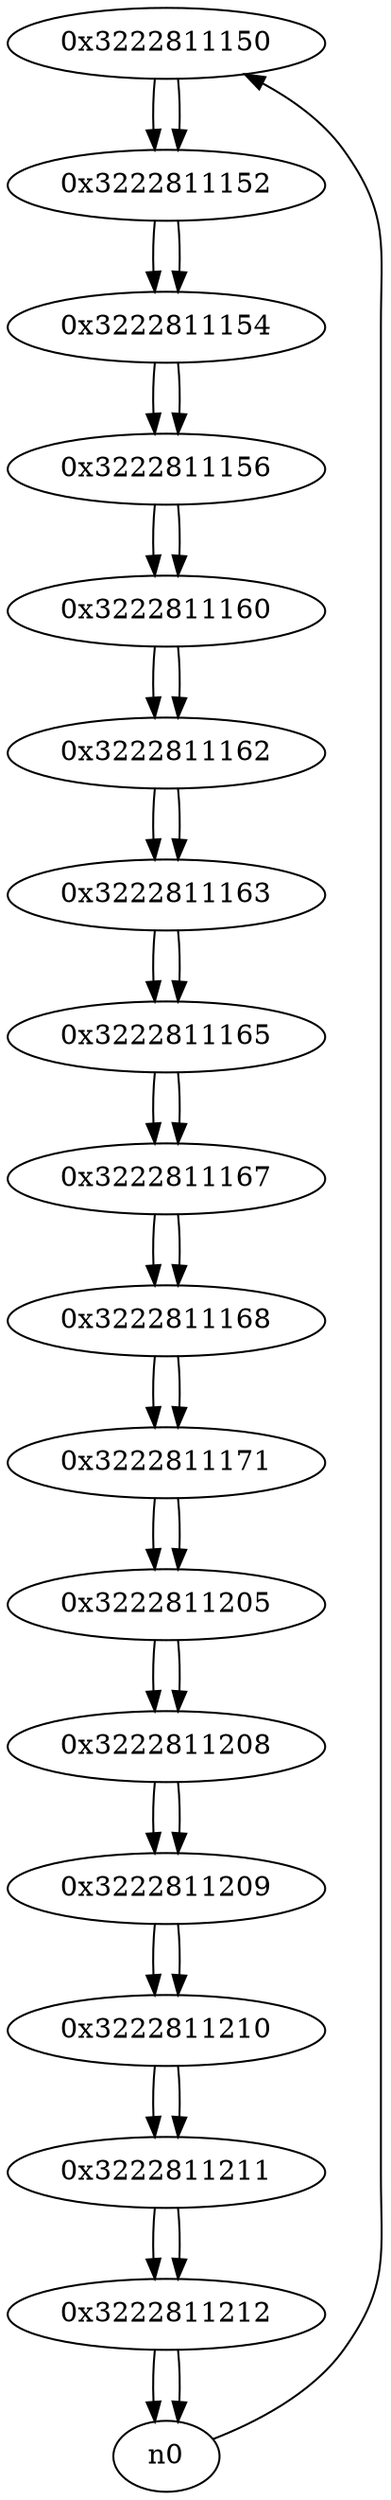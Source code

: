 digraph G{
/* nodes */
  n1 [label="0x3222811150"]
  n2 [label="0x3222811152"]
  n3 [label="0x3222811154"]
  n4 [label="0x3222811156"]
  n5 [label="0x3222811160"]
  n6 [label="0x3222811162"]
  n7 [label="0x3222811163"]
  n8 [label="0x3222811165"]
  n9 [label="0x3222811167"]
  n10 [label="0x3222811168"]
  n11 [label="0x3222811171"]
  n12 [label="0x3222811205"]
  n13 [label="0x3222811208"]
  n14 [label="0x3222811209"]
  n15 [label="0x3222811210"]
  n16 [label="0x3222811211"]
  n17 [label="0x3222811212"]
/* edges */
n1 -> n2;
n0 -> n1;
n2 -> n3;
n1 -> n2;
n3 -> n4;
n2 -> n3;
n4 -> n5;
n3 -> n4;
n5 -> n6;
n4 -> n5;
n6 -> n7;
n5 -> n6;
n7 -> n8;
n6 -> n7;
n8 -> n9;
n7 -> n8;
n9 -> n10;
n8 -> n9;
n10 -> n11;
n9 -> n10;
n11 -> n12;
n10 -> n11;
n12 -> n13;
n11 -> n12;
n13 -> n14;
n12 -> n13;
n14 -> n15;
n13 -> n14;
n15 -> n16;
n14 -> n15;
n16 -> n17;
n15 -> n16;
n17 -> n0;
n17 -> n0;
n16 -> n17;
}
